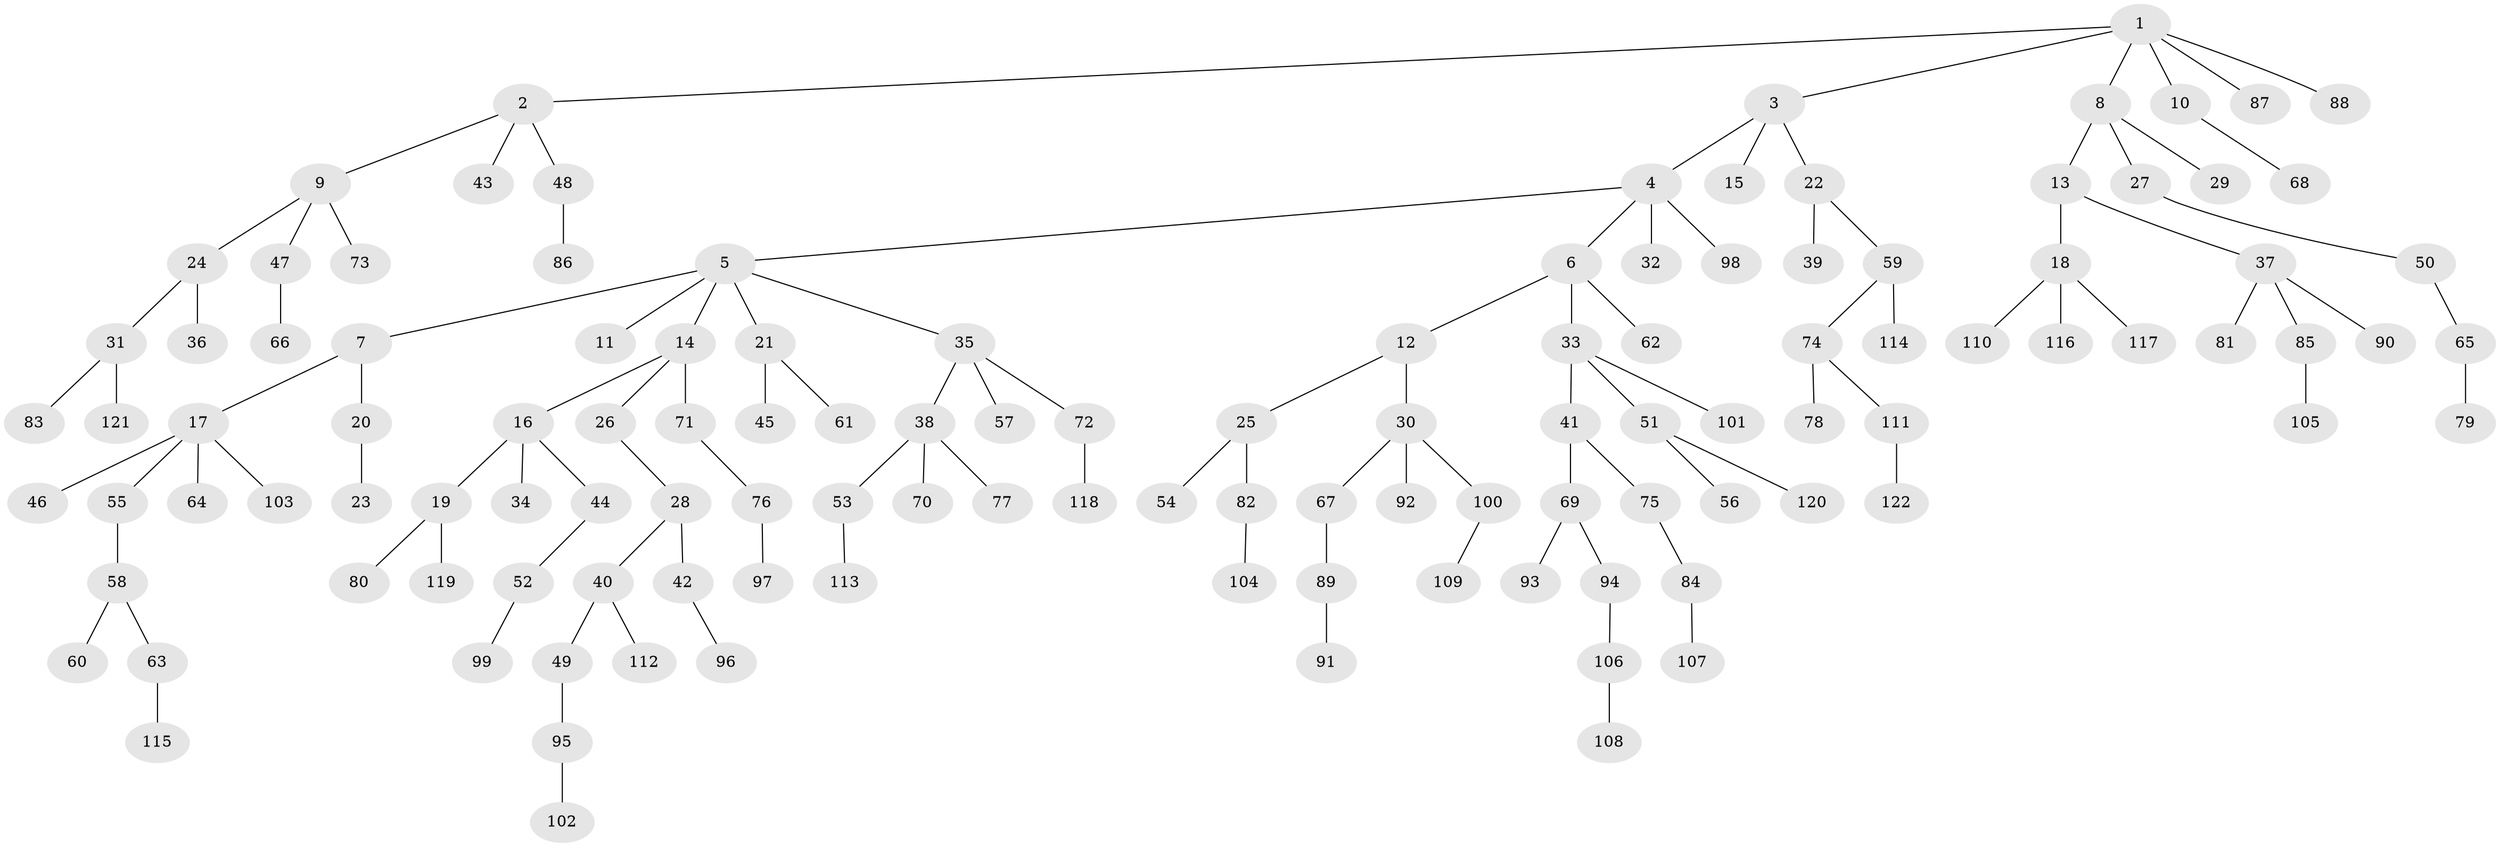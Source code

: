 // coarse degree distribution, {8: 0.011764705882352941, 3: 0.12941176470588237, 4: 0.10588235294117647, 7: 0.011764705882352941, 1: 0.5647058823529412, 5: 0.023529411764705882, 2: 0.15294117647058825}
// Generated by graph-tools (version 1.1) at 2025/52/02/27/25 19:52:11]
// undirected, 122 vertices, 121 edges
graph export_dot {
graph [start="1"]
  node [color=gray90,style=filled];
  1;
  2;
  3;
  4;
  5;
  6;
  7;
  8;
  9;
  10;
  11;
  12;
  13;
  14;
  15;
  16;
  17;
  18;
  19;
  20;
  21;
  22;
  23;
  24;
  25;
  26;
  27;
  28;
  29;
  30;
  31;
  32;
  33;
  34;
  35;
  36;
  37;
  38;
  39;
  40;
  41;
  42;
  43;
  44;
  45;
  46;
  47;
  48;
  49;
  50;
  51;
  52;
  53;
  54;
  55;
  56;
  57;
  58;
  59;
  60;
  61;
  62;
  63;
  64;
  65;
  66;
  67;
  68;
  69;
  70;
  71;
  72;
  73;
  74;
  75;
  76;
  77;
  78;
  79;
  80;
  81;
  82;
  83;
  84;
  85;
  86;
  87;
  88;
  89;
  90;
  91;
  92;
  93;
  94;
  95;
  96;
  97;
  98;
  99;
  100;
  101;
  102;
  103;
  104;
  105;
  106;
  107;
  108;
  109;
  110;
  111;
  112;
  113;
  114;
  115;
  116;
  117;
  118;
  119;
  120;
  121;
  122;
  1 -- 2;
  1 -- 3;
  1 -- 8;
  1 -- 10;
  1 -- 87;
  1 -- 88;
  2 -- 9;
  2 -- 43;
  2 -- 48;
  3 -- 4;
  3 -- 15;
  3 -- 22;
  4 -- 5;
  4 -- 6;
  4 -- 32;
  4 -- 98;
  5 -- 7;
  5 -- 11;
  5 -- 14;
  5 -- 21;
  5 -- 35;
  6 -- 12;
  6 -- 33;
  6 -- 62;
  7 -- 17;
  7 -- 20;
  8 -- 13;
  8 -- 27;
  8 -- 29;
  9 -- 24;
  9 -- 47;
  9 -- 73;
  10 -- 68;
  12 -- 25;
  12 -- 30;
  13 -- 18;
  13 -- 37;
  14 -- 16;
  14 -- 26;
  14 -- 71;
  16 -- 19;
  16 -- 34;
  16 -- 44;
  17 -- 46;
  17 -- 55;
  17 -- 64;
  17 -- 103;
  18 -- 110;
  18 -- 116;
  18 -- 117;
  19 -- 80;
  19 -- 119;
  20 -- 23;
  21 -- 45;
  21 -- 61;
  22 -- 39;
  22 -- 59;
  24 -- 31;
  24 -- 36;
  25 -- 54;
  25 -- 82;
  26 -- 28;
  27 -- 50;
  28 -- 40;
  28 -- 42;
  30 -- 67;
  30 -- 92;
  30 -- 100;
  31 -- 83;
  31 -- 121;
  33 -- 41;
  33 -- 51;
  33 -- 101;
  35 -- 38;
  35 -- 57;
  35 -- 72;
  37 -- 81;
  37 -- 85;
  37 -- 90;
  38 -- 53;
  38 -- 70;
  38 -- 77;
  40 -- 49;
  40 -- 112;
  41 -- 69;
  41 -- 75;
  42 -- 96;
  44 -- 52;
  47 -- 66;
  48 -- 86;
  49 -- 95;
  50 -- 65;
  51 -- 56;
  51 -- 120;
  52 -- 99;
  53 -- 113;
  55 -- 58;
  58 -- 60;
  58 -- 63;
  59 -- 74;
  59 -- 114;
  63 -- 115;
  65 -- 79;
  67 -- 89;
  69 -- 93;
  69 -- 94;
  71 -- 76;
  72 -- 118;
  74 -- 78;
  74 -- 111;
  75 -- 84;
  76 -- 97;
  82 -- 104;
  84 -- 107;
  85 -- 105;
  89 -- 91;
  94 -- 106;
  95 -- 102;
  100 -- 109;
  106 -- 108;
  111 -- 122;
}
